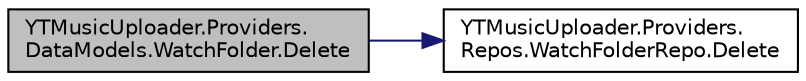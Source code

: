 digraph "YTMusicUploader.Providers.DataModels.WatchFolder.Delete"
{
 // LATEX_PDF_SIZE
  edge [fontname="Helvetica",fontsize="10",labelfontname="Helvetica",labelfontsize="10"];
  node [fontname="Helvetica",fontsize="10",shape=record];
  rankdir="LR";
  Node1 [label="YTMusicUploader.Providers.\lDataModels.WatchFolder.Delete",height=0.2,width=0.4,color="black", fillcolor="grey75", style="filled", fontcolor="black",tooltip="Delete from the database"];
  Node1 -> Node2 [color="midnightblue",fontsize="10",style="solid",fontname="Helvetica"];
  Node2 [label="YTMusicUploader.Providers.\lRepos.WatchFolderRepo.Delete",height=0.2,width=0.4,color="black", fillcolor="white", style="filled",URL="$de/ddb/class_y_t_music_uploader_1_1_providers_1_1_repos_1_1_watch_folder_repo.html#a275498f649f6620f63ac9cd3d7d95d6b",tooltip="Deletes a library Watch Folder entry from the database of a given WatchFolder model object"];
}
